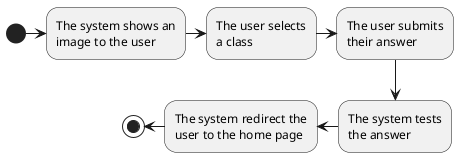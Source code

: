 @startuml image
(*) -right-> "The system shows an\nimage to the user"
"The system shows an\nimage to the user" -right-> "The user selects\na class"
"The user selects\na class" -right-> "The user submits\ntheir answer"
"The user submits\ntheir answer" --> "The system tests\nthe answer"
"The system tests\nthe answer" -left-> "The system redirect the\nuser to the home page"
"The system redirect the\nuser to the home page" -left-> (*)
@enduml